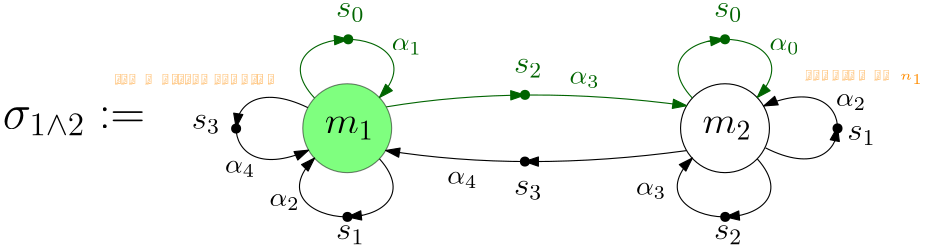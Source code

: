 <?xml version="1.0"?>
<!DOCTYPE ipe SYSTEM "ipe.dtd">
<ipe version="70206" creator="Ipe 7.2.6">
<info created="D:20180215123956" modified="D:20180506175225"/>
<preamble>\usepackage{color}
\usepackage{latexsym}
%% The &apos;lf&apos; option for lining figures
%% The &apos;sfdefault&apos; option to make the base font sans serif
\usepackage[T1]{fontenc}
</preamble>
<ipestyle name="basic">
<symbol name="arrow/arc(spx)">
<path stroke="sym-stroke" fill="sym-stroke" pen="sym-pen">
0 0 m
-1 0.333 l
-1 -0.333 l
h
</path>
</symbol>
<symbol name="arrow/farc(spx)">
<path stroke="sym-stroke" fill="white" pen="sym-pen">
0 0 m
-1 0.333 l
-1 -0.333 l
h
</path>
</symbol>
<symbol name="arrow/ptarc(spx)">
<path stroke="sym-stroke" fill="sym-stroke" pen="sym-pen">
0 0 m
-1 0.333 l
-0.8 0 l
-1 -0.333 l
h
</path>
</symbol>
<symbol name="arrow/fptarc(spx)">
<path stroke="sym-stroke" fill="white" pen="sym-pen">
0 0 m
-1 0.333 l
-0.8 0 l
-1 -0.333 l
h
</path>
</symbol>
<symbol name="mark/circle(sx)" transformations="translations">
<path fill="sym-stroke">
0.6 0 0 0.6 0 0 e
0.4 0 0 0.4 0 0 e
</path>
</symbol>
<symbol name="mark/disk(sx)" transformations="translations">
<path fill="sym-stroke">
0.6 0 0 0.6 0 0 e
</path>
</symbol>
<symbol name="mark/fdisk(sfx)" transformations="translations">
<group>
<path fill="sym-fill">
0.5 0 0 0.5 0 0 e
</path>
<path fill="sym-stroke" fillrule="eofill">
0.6 0 0 0.6 0 0 e
0.4 0 0 0.4 0 0 e
</path>
</group>
</symbol>
<symbol name="mark/box(sx)" transformations="translations">
<path fill="sym-stroke" fillrule="eofill">
-0.6 -0.6 m
0.6 -0.6 l
0.6 0.6 l
-0.6 0.6 l
h
-0.4 -0.4 m
0.4 -0.4 l
0.4 0.4 l
-0.4 0.4 l
h
</path>
</symbol>
<symbol name="mark/square(sx)" transformations="translations">
<path fill="sym-stroke">
-0.6 -0.6 m
0.6 -0.6 l
0.6 0.6 l
-0.6 0.6 l
h
</path>
</symbol>
<symbol name="mark/fsquare(sfx)" transformations="translations">
<group>
<path fill="sym-fill">
-0.5 -0.5 m
0.5 -0.5 l
0.5 0.5 l
-0.5 0.5 l
h
</path>
<path fill="sym-stroke" fillrule="eofill">
-0.6 -0.6 m
0.6 -0.6 l
0.6 0.6 l
-0.6 0.6 l
h
-0.4 -0.4 m
0.4 -0.4 l
0.4 0.4 l
-0.4 0.4 l
h
</path>
</group>
</symbol>
<symbol name="mark/cross(sx)" transformations="translations">
<group>
<path fill="sym-stroke">
-0.43 -0.57 m
0.57 0.43 l
0.43 0.57 l
-0.57 -0.43 l
h
</path>
<path fill="sym-stroke">
-0.43 0.57 m
0.57 -0.43 l
0.43 -0.57 l
-0.57 0.43 l
h
</path>
</group>
</symbol>
<symbol name="arrow/fnormal(spx)">
<path stroke="sym-stroke" fill="white" pen="sym-pen">
0 0 m
-1 0.333 l
-1 -0.333 l
h
</path>
</symbol>
<symbol name="arrow/pointed(spx)">
<path stroke="sym-stroke" fill="sym-stroke" pen="sym-pen">
0 0 m
-1 0.333 l
-0.8 0 l
-1 -0.333 l
h
</path>
</symbol>
<symbol name="arrow/fpointed(spx)">
<path stroke="sym-stroke" fill="white" pen="sym-pen">
0 0 m
-1 0.333 l
-0.8 0 l
-1 -0.333 l
h
</path>
</symbol>
<symbol name="arrow/linear(spx)">
<path stroke="sym-stroke" pen="sym-pen">
-1 0.333 m
0 0 l
-1 -0.333 l
</path>
</symbol>
<symbol name="arrow/fdouble(spx)">
<path stroke="sym-stroke" fill="white" pen="sym-pen">
0 0 m
-1 0.333 l
-1 -0.333 l
h
-1 0 m
-2 0.333 l
-2 -0.333 l
h
</path>
</symbol>
<symbol name="arrow/double(spx)">
<path stroke="sym-stroke" fill="sym-stroke" pen="sym-pen">
0 0 m
-1 0.333 l
-1 -0.333 l
h
-1 0 m
-2 0.333 l
-2 -0.333 l
h
</path>
</symbol>
<pen name="heavier" value="0.8"/>
<pen name="fat" value="1.2"/>
<pen name="ultrafat" value="2"/>
<symbolsize name="large" value="5"/>
<symbolsize name="small" value="2"/>
<symbolsize name="tiny" value="1.1"/>
<arrowsize name="large" value="10"/>
<arrowsize name="small" value="5"/>
<arrowsize name="tiny" value="3"/>
<color name="red" value="1 0 0"/>
<color name="green" value="0 1 0"/>
<color name="blue" value="0 0 1"/>
<color name="yellow" value="1 1 0"/>
<color name="orange" value="1 0.647 0"/>
<color name="gold" value="1 0.843 0"/>
<color name="purple" value="0.627 0.125 0.941"/>
<color name="gray" value="0.745"/>
<color name="brown" value="0.647 0.165 0.165"/>
<color name="navy" value="0 0 0.502"/>
<color name="pink" value="1 0.753 0.796"/>
<color name="seagreen" value="0.18 0.545 0.341"/>
<color name="turquoise" value="0.251 0.878 0.816"/>
<color name="violet" value="0.933 0.51 0.933"/>
<color name="darkblue" value="0 0 0.545"/>
<color name="darkcyan" value="0 0.545 0.545"/>
<color name="darkgray" value="0.663"/>
<color name="darkgreen" value="0 0.392 0"/>
<color name="darkmagenta" value="0.545 0 0.545"/>
<color name="darkorange" value="1 0.549 0"/>
<color name="darkred" value="0.545 0 0"/>
<color name="lightblue" value="0.678 0.847 0.902"/>
<color name="lightcyan" value="0.878 1 1"/>
<color name="lightgray" value="0.827"/>
<color name="lightgreen" value="0.565 0.933 0.565"/>
<color name="lightyellow" value="1 1 0.878"/>
<dashstyle name="dashed" value="[4] 0"/>
<dashstyle name="dotted" value="[1 3] 0"/>
<dashstyle name="dash dotted" value="[4 2 1 2] 0"/>
<dashstyle name="dash dot dotted" value="[4 2 1 2 1 2] 0"/>
<textsize name="large" value="\large"/>
<textsize name="Large" value="\Large"/>
<textsize name="LARGE" value="\LARGE"/>
<textsize name="huge" value="\huge"/>
<textsize name="Huge" value="\Huge"/>
<textsize name="small" value="\small"/>
<textsize name="footnote" value="\footnotesize"/>
<textsize name="tiny" value="\tiny"/>
<textstyle name="center" begin="\begin{center}" end="\end{center}"/>
<textstyle name="itemize" begin="\begin{itemize}" end="\end{itemize}"/>
<textstyle name="item" begin="\begin{itemize}\item{}" end="\end{itemize}"/>
<gridsize name="4 pts" value="4"/>
<gridsize name="8 pts (~3 mm)" value="8"/>
<gridsize name="16 pts (~6 mm)" value="16"/>
<gridsize name="32 pts (~12 mm)" value="32"/>
<gridsize name="10 pts (~3.5 mm)" value="10"/>
<gridsize name="20 pts (~7 mm)" value="20"/>
<gridsize name="14 pts (~5 mm)" value="14"/>
<gridsize name="28 pts (~10 mm)" value="28"/>
<gridsize name="56 pts (~20 mm)" value="56"/>
<anglesize name="90 deg" value="90"/>
<anglesize name="60 deg" value="60"/>
<anglesize name="45 deg" value="45"/>
<anglesize name="30 deg" value="30"/>
<anglesize name="22.5 deg" value="22.5"/>
<opacity name="10%" value="0.1"/>
<opacity name="30%" value="0.3"/>
<opacity name="50%" value="0.5"/>
<opacity name="75%" value="0.75"/>
<tiling name="falling" angle="-60" step="4" width="1"/>
<tiling name="rising" angle="30" step="4" width="1"/>
</ipestyle>
<page>
<layer name="alpha"/>
<view layers="alpha" active="alpha"/>
<path layer="alpha" matrix="1 0 0 1 48 0" stroke="black" fill="green" opacity="50%">
16 0 0 16 96 784 e
</path>
<text matrix="1 0 0 1 47.8841 2.09559" transformations="translations" pos="88 780" stroke="black" type="label" width="17.767" height="6.179" depth="2.15" valign="baseline" size="Large" style="math">m_1</text>
<text matrix="1 0 0 1 48 16" transformations="translations" pos="156 788" stroke="darkgreen" type="label" width="10.246" height="5.151" depth="1.79" valign="baseline" size="large" style="math">s_2</text>
<text matrix="1 0 0 1 44 12" transformations="translations" pos="180 788" stroke="darkgreen" type="label" width="10.842" height="4.294" depth="1.49" valign="baseline" style="math">\alpha_3</text>
<path matrix="1 0 0 1 48 0" stroke="darkgreen" arrow="normal/small">
84.2428 794.852 m
72 808
96 824
120 808
107.583 795.038 c
</path>
<path matrix="-0.999791 0.020463 -0.020463 -0.999791 256.092 1565.94" stroke="black" arrow="normal/small">
84.2428 794.852 m
72 808
96 824
120 808
107.583 795.038 c
</path>
<path matrix="1 0 0 1 48 0" stroke="black" arrow="normal/small">
81.8183 791.408 m
64 800
48 784
64 768
82.0853 776.102 c
</path>
<use matrix="1 0 0 1 48 0" name="mark/disk(sx)" pos="96.0751 752.072" size="normal" stroke="black"/>
<use matrix="1 0 0 1 48 0" name="mark/disk(sx)" pos="96.3677 815.997" size="normal" stroke="darkgreen"/>
<use matrix="1 0 0 1 48 0" name="mark/disk(sx)" pos="56.0008 783.865" size="normal" stroke="black"/>
<path matrix="1 0 0 1 184 0" stroke="black">
16 0 0 16 96 784 e
</path>
<text matrix="1 0 0 1 183.884 2.09559" transformations="translations" pos="88 780" stroke="black" type="label" width="17.767" height="6.179" depth="2.15" valign="baseline" size="Large" style="math">m_2</text>
<path matrix="1 0 0 1 184 0" stroke="darkgreen" arrow="normal/small">
84.2428 794.852 m
72 808
96 824
120 808
107.583 795.038 c
</path>
<path matrix="-0.999791 0.020463 -0.020463 -0.999791 392.092 1565.94" stroke="black" arrow="normal/small">
84.2428 794.852 m
72 808
96 824
120 808
107.583 795.038 c
</path>
<path matrix="1 0 0 1 48 0" stroke="black" arrow="normal/small">
246.537 776.943 m
264.169 767.974
280.505 783.631
264.849 799.967
245.909 791.998 c
</path>
<use matrix="1 0 0 1 184 0" name="mark/disk(sx)" pos="96.0751 752.072" size="normal" stroke="black"/>
<use matrix="-0.999774 0.0212523 -0.0212523 -0.999774 393.156 1566.43" name="mark/disk(sx)" pos="56.0008 783.865" size="normal" stroke="black"/>
<use matrix="1 0 0 1 48 0" name="mark/disk(sx)" pos="232 816" size="normal" stroke="darkgreen"/>
<path matrix="1 0 0 1 48 0" stroke="darkgreen" arrow="normal/small">
92.3825 815.757 m
96.3984 815.997 l
</path>
<path matrix="1 0 0 1 48 0" stroke="black" arrow="normal/small">
56.4945 787.378 m
56.0022 784.228 l
</path>
<path matrix="1 0 0 1 48 0" stroke="black" arrow="normal/small">
101.529 752.656 m
96.0762 752.072 l
</path>
<path matrix="1 0 0 1 48 0" stroke="black" arrow="normal/small">
236.943 752.534 m
232.131 752.07 l
</path>
<path matrix="1 0 0 1 48 0" stroke="black" arrow="normal/small">
271.47 779.234 m
272.504 784.429 l
</path>
<path matrix="1 0 0 1 48 0" stroke="darkgreen" arrow="normal/small">
225.427 815.18 m
231.791 815.999 l
</path>
<path matrix="1 0 0 1 48 0" stroke="darkgreen" arrow="normal/small">
110.04 791.673 m
160 800
218.201 792.099 c
</path>
<path matrix="1 0 0 1 48 0" stroke="darkgreen" arrow="normal/small">
155.167 795.849 m
159.876 795.928 l
</path>
<use matrix="1 0 0 1 48 0" name="mark/disk(sx)" pos="160 796" size="normal" stroke="darkgreen"/>
<path matrix="1 0 0 1 48 0" stroke="black" arrow="normal/small">
218.181 775.935 m
160 768
109.846 775.982 c
</path>
<path matrix="1 0 0 1 48 0" stroke="black" arrow="normal/small">
163.881 771.983 m
159.82 771.987 l
</path>
<use matrix="1 0 0 1 48 0" name="mark/disk(sx)" pos="159.96 771.986" size="normal" stroke="black"/>
<text matrix="1 0 0 1 48 4" transformations="translations" pos="156 756" stroke="black" type="label" width="10.246" height="5.151" depth="1.79" valign="baseline" size="large" style="math">s_3</text>
<text matrix="1 0 0 1 48 0" transformations="translations" pos="132 764" stroke="black" type="label" width="10.842" height="4.294" depth="1.49" valign="baseline" style="math">\alpha_4</text>
<text matrix="1 0 0 1 -16 -12" transformations="translations" pos="156 756" stroke="black" type="label" width="10.246" height="5.151" depth="1.79" valign="baseline" size="large" style="math">s_1</text>
<text matrix="1 0 0 1 -16 -8" transformations="translations" pos="132 764" stroke="black" type="label" width="10.842" height="4.294" depth="1.49" valign="baseline" style="math">\alpha_2</text>
<text matrix="1 0 0 1 120 -44" transformations="translations" pos="156 788" stroke="black" type="label" width="10.246" height="5.151" depth="1.79" valign="baseline" size="large" style="math">s_2</text>
<text matrix="1 0 0 1 68 -28" transformations="translations" pos="180 788" stroke="black" type="label" width="10.842" height="4.294" depth="1.49" valign="baseline" style="math">\alpha_3</text>
<text matrix="1 0 0 1 48 0" transformations="translations" pos="92 824" stroke="darkgreen" type="label" width="10.246" height="5.151" depth="1.79" valign="baseline" size="large" style="math">s_0</text>
<text matrix="1 0 0 1 28 48" transformations="translations" pos="132 764" stroke="darkgreen" type="label" width="10.842" height="4.294" depth="1.49" valign="baseline" style="math">\alpha_1</text>
<text matrix="1 0 0 1 184 0" transformations="translations" pos="92 824" stroke="darkgreen" type="label" width="10.246" height="5.151" depth="1.79" valign="baseline" size="large" style="math">s_0</text>
<text matrix="1 0 0 1 164 48" transformations="translations" pos="132 764" stroke="darkgreen" type="label" width="10.842" height="4.294" depth="1.49" valign="baseline" style="math">\alpha_0</text>
<text matrix="1 0 0 1 39.9978 -0.228469" transformations="translations" pos="48 784" stroke="black" type="label" width="10.246" height="5.151" depth="1.79" valign="baseline" size="large" style="math">s_3</text>
<text matrix="1 0 0 1 -32 4" transformations="translations" pos="132 764" stroke="black" type="label" width="10.842" height="4.294" depth="1.49" valign="baseline" style="math">\alpha_4</text>
<text matrix="1 0 0 1 275.998 -4.22847" transformations="translations" pos="48 784" stroke="black" type="label" width="10.246" height="5.151" depth="1.79" valign="baseline" size="large" style="math">s_1</text>
<text matrix="1 0 0 1 188 28" transformations="translations" pos="132 764" stroke="black" type="label" width="10.842" height="4.294" depth="1.49" valign="baseline" style="math">\alpha_2</text>
<text matrix="1 0 0 1 8 -4" transformations="translations" pos="52 804" stroke="darkorange" type="label" width="59.537" height="3.467" depth="0.96" valign="baseline" size="tiny">\textit{try a direct sending}</text>
<text matrix="1 0 0 1 256.657 -2.584" transformations="translations" pos="52 804" stroke="darkorange" type="label" width="42.605" height="3.463" depth="1.49" valign="baseline" size="tiny">\textit{sending by $n_1$}</text>
<text matrix="1 0 0 1 -12 0" transformations="translations" pos="32 784" stroke="black" type="label" width="51.227" height="7.415" depth="2.58" valign="baseline" size="LARGE" style="math">\sigma_{1 \wedge 2} :=</text>
</page>
</ipe>
